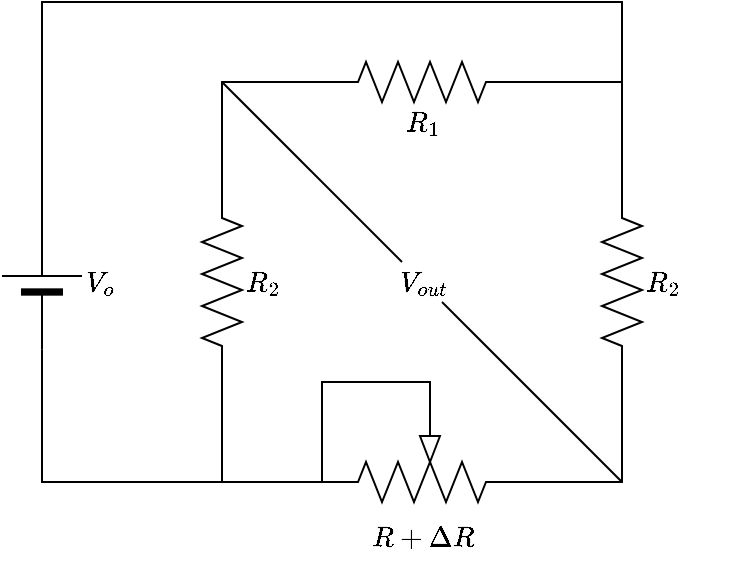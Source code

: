 <mxfile version="20.8.16" type="device"><diagram name="Page-1" id="vaRbiL38KKwiTHZEEj5V"><mxGraphModel dx="555" dy="561" grid="1" gridSize="10" guides="1" tooltips="1" connect="1" arrows="1" fold="1" page="1" pageScale="1" pageWidth="200" pageHeight="200" math="1" shadow="0"><root><mxCell id="0"/><mxCell id="1" parent="0"/><mxCell id="1ed8qgnyalFoRWFBafJV-11" style="edgeStyle=orthogonalEdgeStyle;rounded=0;orthogonalLoop=1;jettySize=auto;html=1;exitX=0;exitY=0.5;exitDx=0;exitDy=0;exitPerimeter=0;entryX=0;entryY=0.5;entryDx=0;entryDy=0;entryPerimeter=0;endArrow=none;endFill=0;" edge="1" parent="1" source="1ed8qgnyalFoRWFBafJV-7" target="1ed8qgnyalFoRWFBafJV-9"><mxGeometry relative="1" as="geometry"/></mxCell><mxCell id="1ed8qgnyalFoRWFBafJV-12" style="edgeStyle=orthogonalEdgeStyle;rounded=0;orthogonalLoop=1;jettySize=auto;html=1;exitX=1;exitY=0.5;exitDx=0;exitDy=0;exitPerimeter=0;entryX=0;entryY=0.5;entryDx=0;entryDy=0;entryPerimeter=0;endArrow=none;endFill=0;" edge="1" parent="1" source="1ed8qgnyalFoRWFBafJV-7" target="1ed8qgnyalFoRWFBafJV-10"><mxGeometry relative="1" as="geometry"/></mxCell><mxCell id="1ed8qgnyalFoRWFBafJV-7" value="$$R_1$$" style="pointerEvents=1;verticalLabelPosition=bottom;shadow=0;dashed=0;align=center;html=1;verticalAlign=middle;shape=mxgraph.electrical.resistors.resistor_2;" vertex="1" parent="1"><mxGeometry x="220" y="-10" width="100" height="20" as="geometry"/></mxCell><mxCell id="1ed8qgnyalFoRWFBafJV-14" style="edgeStyle=orthogonalEdgeStyle;rounded=0;orthogonalLoop=1;jettySize=auto;html=1;exitX=1;exitY=0.5;exitDx=0;exitDy=0;exitPerimeter=0;entryX=0;entryY=0.5;entryDx=0;entryDy=0;entryPerimeter=0;endArrow=none;endFill=0;" edge="1" parent="1" source="1ed8qgnyalFoRWFBafJV-9"><mxGeometry relative="1" as="geometry"><mxPoint x="220" y="200" as="targetPoint"/><Array as="points"><mxPoint x="170" y="200"/></Array></mxGeometry></mxCell><mxCell id="1ed8qgnyalFoRWFBafJV-9" value="$$R_2$$" style="pointerEvents=1;verticalLabelPosition=middle;shadow=0;dashed=0;align=left;html=1;verticalAlign=middle;shape=mxgraph.electrical.resistors.resistor_2;direction=south;labelPosition=right;" vertex="1" parent="1"><mxGeometry x="160" y="50" width="20" height="100" as="geometry"/></mxCell><mxCell id="1ed8qgnyalFoRWFBafJV-13" style="edgeStyle=orthogonalEdgeStyle;rounded=0;orthogonalLoop=1;jettySize=auto;html=1;exitX=1;exitY=0.5;exitDx=0;exitDy=0;exitPerimeter=0;entryX=1;entryY=0.5;entryDx=0;entryDy=0;entryPerimeter=0;endArrow=none;endFill=0;" edge="1" parent="1" source="1ed8qgnyalFoRWFBafJV-10"><mxGeometry relative="1" as="geometry"><mxPoint x="320" y="200" as="targetPoint"/><Array as="points"><mxPoint x="370" y="200"/></Array></mxGeometry></mxCell><mxCell id="1ed8qgnyalFoRWFBafJV-10" value="$$R_2$$" style="pointerEvents=1;verticalLabelPosition=middle;shadow=0;dashed=0;align=left;html=1;verticalAlign=middle;shape=mxgraph.electrical.resistors.resistor_2;direction=south;labelPosition=right;" vertex="1" parent="1"><mxGeometry x="360" y="50" width="20" height="100" as="geometry"/></mxCell><mxCell id="1ed8qgnyalFoRWFBafJV-17" value="$$R+\Delta R$$" style="pointerEvents=1;verticalLabelPosition=bottom;shadow=0;dashed=0;align=center;html=1;verticalAlign=bottom;shape=mxgraph.electrical.resistors.resistor,_adjustable_contact;direction=west;" vertex="1" parent="1"><mxGeometry x="220" y="170" width="100" height="40" as="geometry"/></mxCell><mxCell id="1ed8qgnyalFoRWFBafJV-18" style="edgeStyle=orthogonalEdgeStyle;rounded=0;orthogonalLoop=1;jettySize=auto;html=1;exitX=0.46;exitY=1;exitDx=0;exitDy=0;exitPerimeter=0;entryX=1;entryY=0.25;entryDx=0;entryDy=0;entryPerimeter=0;endArrow=none;endFill=0;" edge="1" parent="1" source="1ed8qgnyalFoRWFBafJV-17" target="1ed8qgnyalFoRWFBafJV-17"><mxGeometry relative="1" as="geometry"><Array as="points"><mxPoint x="274" y="150"/><mxPoint x="220" y="150"/></Array></mxGeometry></mxCell><mxCell id="1ed8qgnyalFoRWFBafJV-19" value="" style="endArrow=none;html=1;rounded=0;" edge="1" parent="1"><mxGeometry width="50" height="50" relative="1" as="geometry"><mxPoint x="260" y="90" as="sourcePoint"/><mxPoint x="170" as="targetPoint"/></mxGeometry></mxCell><mxCell id="1ed8qgnyalFoRWFBafJV-20" value="" style="endArrow=none;html=1;rounded=0;" edge="1" parent="1"><mxGeometry width="50" height="50" relative="1" as="geometry"><mxPoint x="370" y="200" as="sourcePoint"/><mxPoint x="280" y="110" as="targetPoint"/></mxGeometry></mxCell><mxCell id="1ed8qgnyalFoRWFBafJV-21" value="$$V_{out}$$" style="text;html=1;align=center;verticalAlign=middle;resizable=0;points=[];autosize=1;strokeColor=none;fillColor=none;" vertex="1" parent="1"><mxGeometry x="225" y="85" width="90" height="30" as="geometry"/></mxCell><mxCell id="1ed8qgnyalFoRWFBafJV-23" style="edgeStyle=orthogonalEdgeStyle;rounded=0;orthogonalLoop=1;jettySize=auto;html=1;exitX=1;exitY=0.5;exitDx=0;exitDy=0;exitPerimeter=0;endArrow=none;endFill=0;" edge="1" parent="1" source="1ed8qgnyalFoRWFBafJV-22"><mxGeometry relative="1" as="geometry"><mxPoint x="370" as="targetPoint"/><Array as="points"><mxPoint x="80" y="-40"/><mxPoint x="370" y="-40"/></Array></mxGeometry></mxCell><mxCell id="1ed8qgnyalFoRWFBafJV-24" style="edgeStyle=orthogonalEdgeStyle;rounded=0;orthogonalLoop=1;jettySize=auto;html=1;exitX=0;exitY=0.5;exitDx=0;exitDy=0;exitPerimeter=0;endArrow=none;endFill=0;" edge="1" parent="1" source="1ed8qgnyalFoRWFBafJV-22"><mxGeometry relative="1" as="geometry"><mxPoint x="170" y="200" as="targetPoint"/><Array as="points"><mxPoint x="80" y="200"/></Array></mxGeometry></mxCell><mxCell id="1ed8qgnyalFoRWFBafJV-22" value="$$V_o$$" style="verticalLabelPosition=middle;shadow=0;dashed=0;align=left;fillColor=strokeColor;html=1;verticalAlign=middle;strokeWidth=1;shape=mxgraph.electrical.miscellaneous.monocell_battery;direction=north;labelPosition=right;" vertex="1" parent="1"><mxGeometry x="60" y="67" width="40" height="66.67" as="geometry"/></mxCell></root></mxGraphModel></diagram></mxfile>